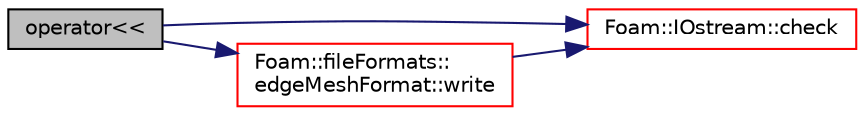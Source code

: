 digraph "operator&lt;&lt;"
{
  bgcolor="transparent";
  edge [fontname="Helvetica",fontsize="10",labelfontname="Helvetica",labelfontsize="10"];
  node [fontname="Helvetica",fontsize="10",shape=record];
  rankdir="LR";
  Node1287 [label="operator\<\<",height=0.2,width=0.4,color="black", fillcolor="grey75", style="filled", fontcolor="black"];
  Node1287 -> Node1288 [color="midnightblue",fontsize="10",style="solid",fontname="Helvetica"];
  Node1288 [label="Foam::IOstream::check",height=0.2,width=0.4,color="red",URL="$a27333.html#a367eb3425fc4e8270e2aa961df8ac8a5",tooltip="Check IOstream status for given operation. "];
  Node1287 -> Node1339 [color="midnightblue",fontsize="10",style="solid",fontname="Helvetica"];
  Node1339 [label="Foam::fileFormats::\ledgeMeshFormat::write",height=0.2,width=0.4,color="red",URL="$a22521.html#a48622d53f16593b072d2fea61d25bb39",tooltip="Write edgeMesh components to stream. "];
  Node1339 -> Node1288 [color="midnightblue",fontsize="10",style="solid",fontname="Helvetica"];
}
